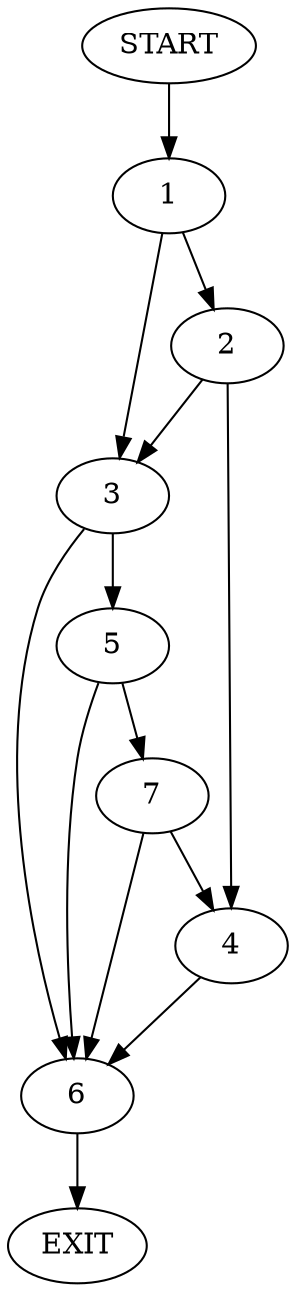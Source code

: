 digraph {
0 [label="START"];
1;
2;
3;
4;
5;
6;
7;
8 [label="EXIT"];
0 -> 1;
1 -> 2;
1 -> 3;
2 -> 3;
2 -> 4;
3 -> 5;
3 -> 6;
4 -> 6;
6 -> 8;
5 -> 7;
5 -> 6;
7 -> 6;
7 -> 4;
}